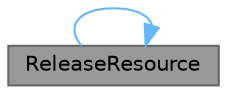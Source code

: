digraph "ReleaseResource"
{
 // LATEX_PDF_SIZE
  bgcolor="transparent";
  edge [fontname=Helvetica,fontsize=10,labelfontname=Helvetica,labelfontsize=10];
  node [fontname=Helvetica,fontsize=10,shape=box,height=0.2,width=0.4];
  rankdir="LR";
  Node1 [id="Node000001",label="ReleaseResource",height=0.2,width=0.4,color="gray40", fillcolor="grey60", style="filled", fontcolor="black",tooltip="Releases a resource previously locked with GetResource."];
  Node1 -> Node1 [id="edge1_Node000001_Node000001",color="steelblue1",style="solid",tooltip=" "];
}
